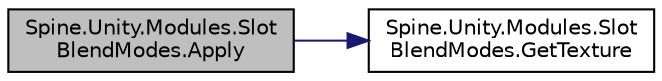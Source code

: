 digraph "Spine.Unity.Modules.SlotBlendModes.Apply"
{
 // LATEX_PDF_SIZE
  edge [fontname="Helvetica",fontsize="10",labelfontname="Helvetica",labelfontsize="10"];
  node [fontname="Helvetica",fontsize="10",shape=record];
  rankdir="LR";
  Node1 [label="Spine.Unity.Modules.Slot\lBlendModes.Apply",height=0.2,width=0.4,color="black", fillcolor="grey75", style="filled", fontcolor="black",tooltip=" "];
  Node1 -> Node2 [color="midnightblue",fontsize="10",style="solid",fontname="Helvetica"];
  Node2 [label="Spine.Unity.Modules.Slot\lBlendModes.GetTexture",height=0.2,width=0.4,color="black", fillcolor="white", style="filled",URL="$class_spine_1_1_unity_1_1_modules_1_1_slot_blend_modes.html#aefc29d829dd66b4b09878f396c07ab8c",tooltip=" "];
}
